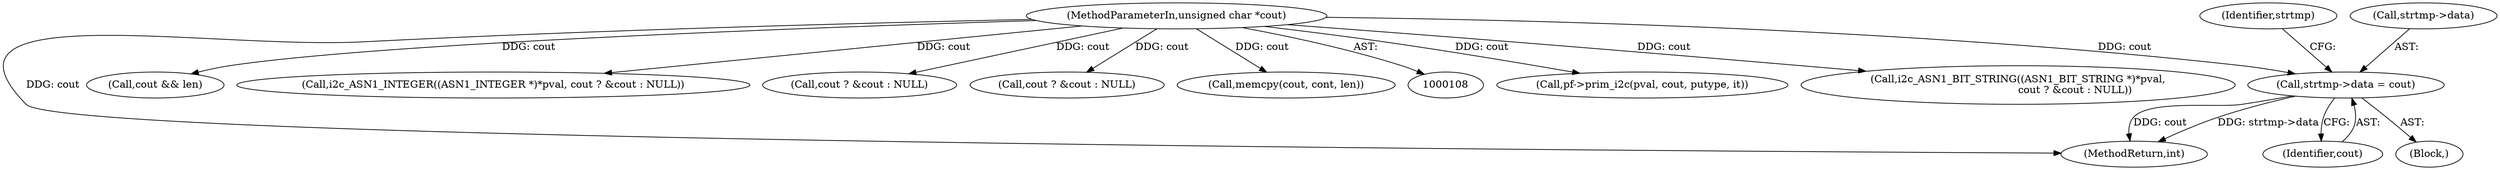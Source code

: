 digraph "0_openssl_f5da52e308a6aeea6d5f3df98c4da295d7e9cc27_1@pointer" {
"1000376" [label="(Call,strtmp->data = cout)"];
"1000110" [label="(MethodParameterIn,unsigned char *cout)"];
"1000137" [label="(Call,pf->prim_i2c(pval, cout, putype, it))"];
"1000312" [label="(Call,i2c_ASN1_BIT_STRING((ASN1_BIT_STRING *)*pval,\n                                   cout ? &cout : NULL))"];
"1000383" [label="(Identifier,strtmp)"];
"1000410" [label="(MethodReturn,int)"];
"1000377" [label="(Call,strtmp->data)"];
"1000380" [label="(Identifier,cout)"];
"1000401" [label="(Call,cout && len)"];
"1000376" [label="(Call,strtmp->data = cout)"];
"1000110" [label="(MethodParameterIn,unsigned char *cout)"];
"1000326" [label="(Call,i2c_ASN1_INTEGER((ASN1_INTEGER *)*pval, cout ? &cout : NULL))"];
"1000317" [label="(Call,cout ? &cout : NULL)"];
"1000375" [label="(Block,)"];
"1000331" [label="(Call,cout ? &cout : NULL)"];
"1000404" [label="(Call,memcpy(cout, cont, len))"];
"1000376" -> "1000375"  [label="AST: "];
"1000376" -> "1000380"  [label="CFG: "];
"1000377" -> "1000376"  [label="AST: "];
"1000380" -> "1000376"  [label="AST: "];
"1000383" -> "1000376"  [label="CFG: "];
"1000376" -> "1000410"  [label="DDG: strtmp->data"];
"1000376" -> "1000410"  [label="DDG: cout"];
"1000110" -> "1000376"  [label="DDG: cout"];
"1000110" -> "1000108"  [label="AST: "];
"1000110" -> "1000410"  [label="DDG: cout"];
"1000110" -> "1000137"  [label="DDG: cout"];
"1000110" -> "1000312"  [label="DDG: cout"];
"1000110" -> "1000317"  [label="DDG: cout"];
"1000110" -> "1000326"  [label="DDG: cout"];
"1000110" -> "1000331"  [label="DDG: cout"];
"1000110" -> "1000401"  [label="DDG: cout"];
"1000110" -> "1000404"  [label="DDG: cout"];
}
